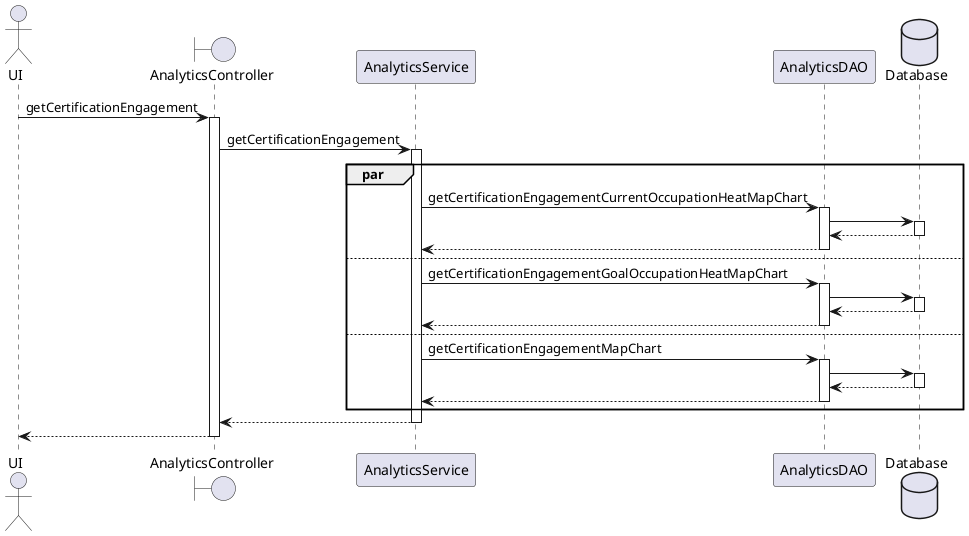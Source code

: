 @startuml

autoactivate on

actor UI
boundary AnalyticsController
participant AnalyticsService
participant AnalyticsDAO
database Database

UI -> AnalyticsController : getCertificationEngagement
AnalyticsController -> AnalyticsService : getCertificationEngagement
par
    AnalyticsService -> AnalyticsDAO : getCertificationEngagementCurrentOccupationHeatMapChart
    AnalyticsDAO -> Database
    return
    return
else
    AnalyticsService -> AnalyticsDAO : getCertificationEngagementGoalOccupationHeatMapChart
    AnalyticsDAO -> Database
    return
    return
else
    AnalyticsService -> AnalyticsDAO : getCertificationEngagementMapChart
    AnalyticsDAO -> Database
    return
    return
end
return
return

@enduml